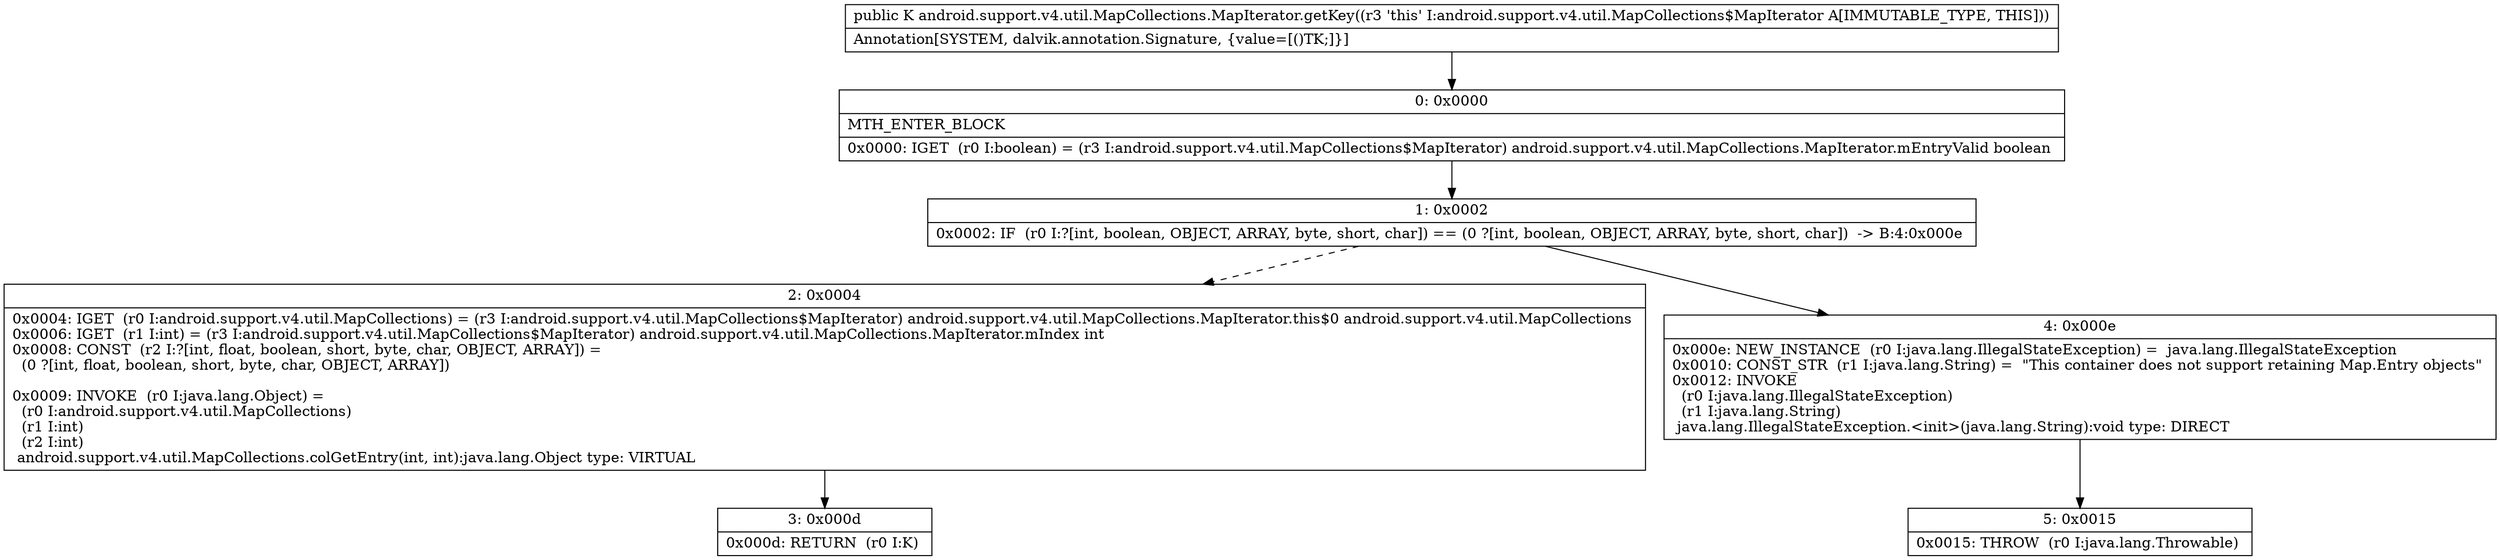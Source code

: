 digraph "CFG forandroid.support.v4.util.MapCollections.MapIterator.getKey()Ljava\/lang\/Object;" {
Node_0 [shape=record,label="{0\:\ 0x0000|MTH_ENTER_BLOCK\l|0x0000: IGET  (r0 I:boolean) = (r3 I:android.support.v4.util.MapCollections$MapIterator) android.support.v4.util.MapCollections.MapIterator.mEntryValid boolean \l}"];
Node_1 [shape=record,label="{1\:\ 0x0002|0x0002: IF  (r0 I:?[int, boolean, OBJECT, ARRAY, byte, short, char]) == (0 ?[int, boolean, OBJECT, ARRAY, byte, short, char])  \-\> B:4:0x000e \l}"];
Node_2 [shape=record,label="{2\:\ 0x0004|0x0004: IGET  (r0 I:android.support.v4.util.MapCollections) = (r3 I:android.support.v4.util.MapCollections$MapIterator) android.support.v4.util.MapCollections.MapIterator.this$0 android.support.v4.util.MapCollections \l0x0006: IGET  (r1 I:int) = (r3 I:android.support.v4.util.MapCollections$MapIterator) android.support.v4.util.MapCollections.MapIterator.mIndex int \l0x0008: CONST  (r2 I:?[int, float, boolean, short, byte, char, OBJECT, ARRAY]) = \l  (0 ?[int, float, boolean, short, byte, char, OBJECT, ARRAY])\l \l0x0009: INVOKE  (r0 I:java.lang.Object) = \l  (r0 I:android.support.v4.util.MapCollections)\l  (r1 I:int)\l  (r2 I:int)\l android.support.v4.util.MapCollections.colGetEntry(int, int):java.lang.Object type: VIRTUAL \l}"];
Node_3 [shape=record,label="{3\:\ 0x000d|0x000d: RETURN  (r0 I:K) \l}"];
Node_4 [shape=record,label="{4\:\ 0x000e|0x000e: NEW_INSTANCE  (r0 I:java.lang.IllegalStateException) =  java.lang.IllegalStateException \l0x0010: CONST_STR  (r1 I:java.lang.String) =  \"This container does not support retaining Map.Entry objects\" \l0x0012: INVOKE  \l  (r0 I:java.lang.IllegalStateException)\l  (r1 I:java.lang.String)\l java.lang.IllegalStateException.\<init\>(java.lang.String):void type: DIRECT \l}"];
Node_5 [shape=record,label="{5\:\ 0x0015|0x0015: THROW  (r0 I:java.lang.Throwable) \l}"];
MethodNode[shape=record,label="{public K android.support.v4.util.MapCollections.MapIterator.getKey((r3 'this' I:android.support.v4.util.MapCollections$MapIterator A[IMMUTABLE_TYPE, THIS]))  | Annotation[SYSTEM, dalvik.annotation.Signature, \{value=[()TK;]\}]\l}"];
MethodNode -> Node_0;
Node_0 -> Node_1;
Node_1 -> Node_2[style=dashed];
Node_1 -> Node_4;
Node_2 -> Node_3;
Node_4 -> Node_5;
}

